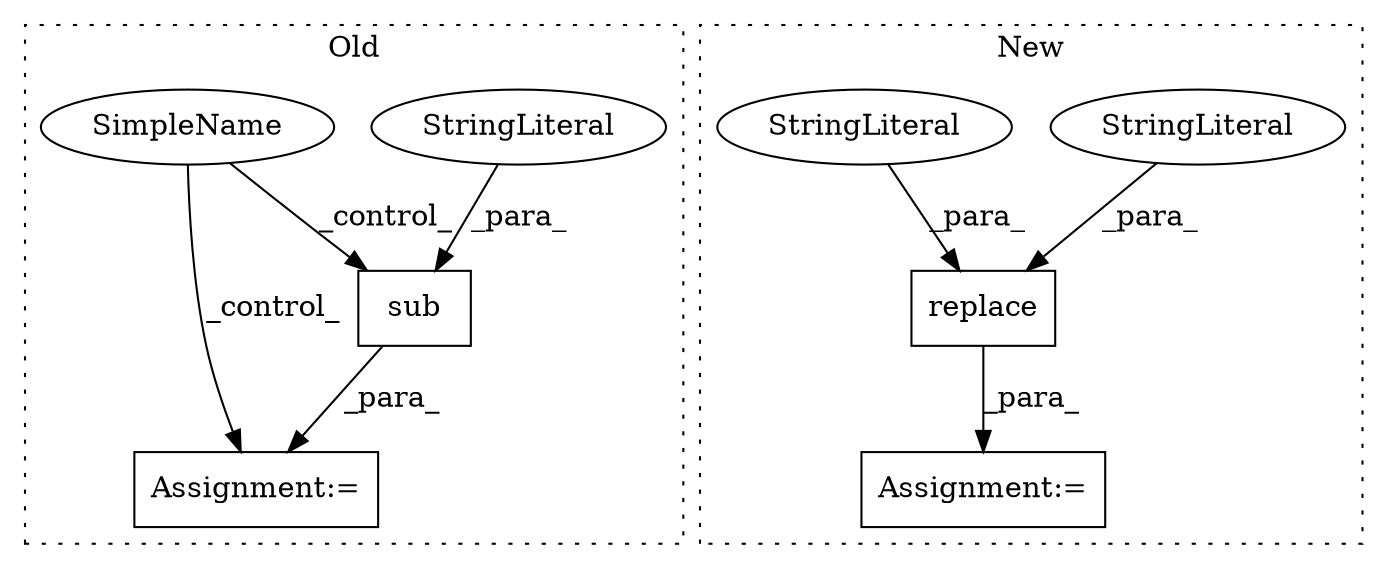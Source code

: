 digraph G {
subgraph cluster0 {
1 [label="sub" a="32" s="4550,4571" l="4,1" shape="box"];
3 [label="StringLiteral" a="45" s="4554" l="3" shape="ellipse"];
7 [label="Assignment:=" a="7" s="4546" l="1" shape="box"];
8 [label="SimpleName" a="42" s="" l="" shape="ellipse"];
label = "Old";
style="dotted";
}
subgraph cluster1 {
2 [label="replace" a="32" s="4497,4511" l="8,1" shape="box"];
4 [label="StringLiteral" a="45" s="4509" l="2" shape="ellipse"];
5 [label="StringLiteral" a="45" s="4505" l="3" shape="ellipse"];
6 [label="Assignment:=" a="7" s="4482" l="1" shape="box"];
label = "New";
style="dotted";
}
1 -> 7 [label="_para_"];
2 -> 6 [label="_para_"];
3 -> 1 [label="_para_"];
4 -> 2 [label="_para_"];
5 -> 2 [label="_para_"];
8 -> 7 [label="_control_"];
8 -> 1 [label="_control_"];
}